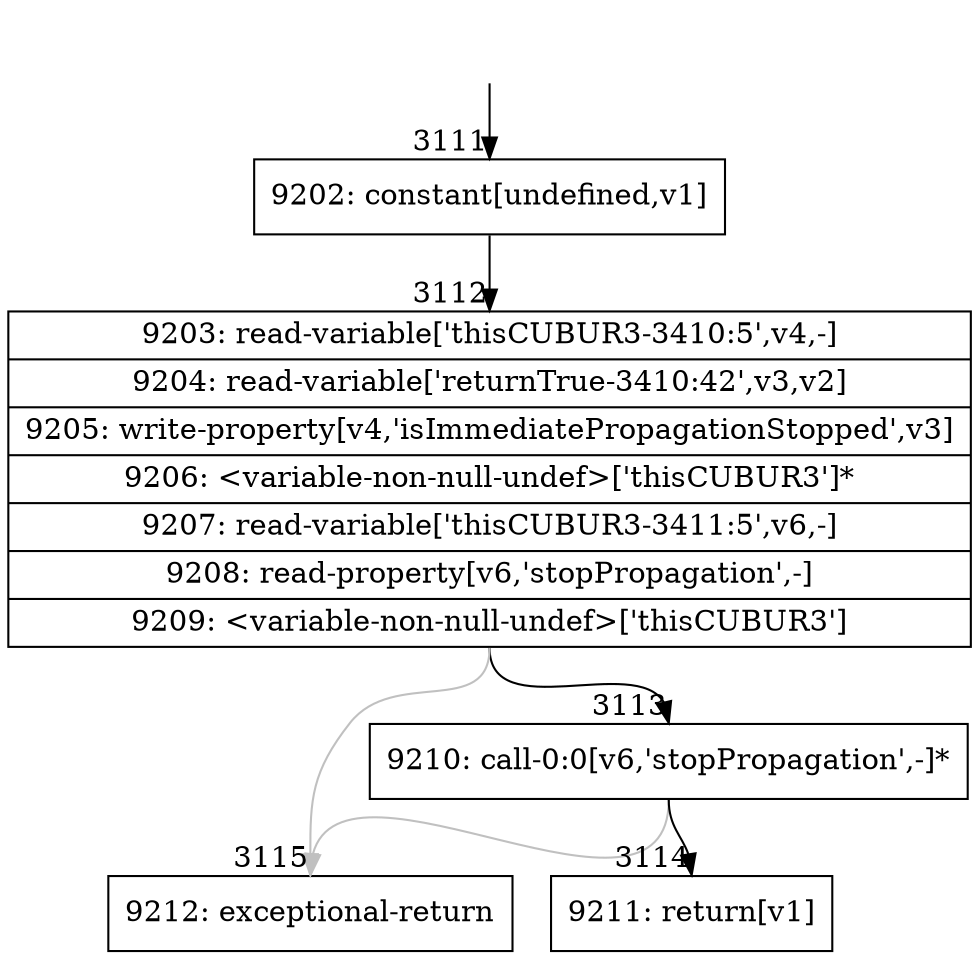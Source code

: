 digraph {
rankdir="TD"
BB_entry190[shape=none,label=""];
BB_entry190 -> BB3111 [tailport=s, headport=n, headlabel="    3111"]
BB3111 [shape=record label="{9202: constant[undefined,v1]}" ] 
BB3111 -> BB3112 [tailport=s, headport=n, headlabel="      3112"]
BB3112 [shape=record label="{9203: read-variable['thisCUBUR3-3410:5',v4,-]|9204: read-variable['returnTrue-3410:42',v3,v2]|9205: write-property[v4,'isImmediatePropagationStopped',v3]|9206: \<variable-non-null-undef\>['thisCUBUR3']*|9207: read-variable['thisCUBUR3-3411:5',v6,-]|9208: read-property[v6,'stopPropagation',-]|9209: \<variable-non-null-undef\>['thisCUBUR3']}" ] 
BB3112 -> BB3113 [tailport=s, headport=n, headlabel="      3113"]
BB3112 -> BB3115 [tailport=s, headport=n, color=gray, headlabel="      3115"]
BB3113 [shape=record label="{9210: call-0:0[v6,'stopPropagation',-]*}" ] 
BB3113 -> BB3114 [tailport=s, headport=n, headlabel="      3114"]
BB3113 -> BB3115 [tailport=s, headport=n, color=gray]
BB3114 [shape=record label="{9211: return[v1]}" ] 
BB3115 [shape=record label="{9212: exceptional-return}" ] 
}
